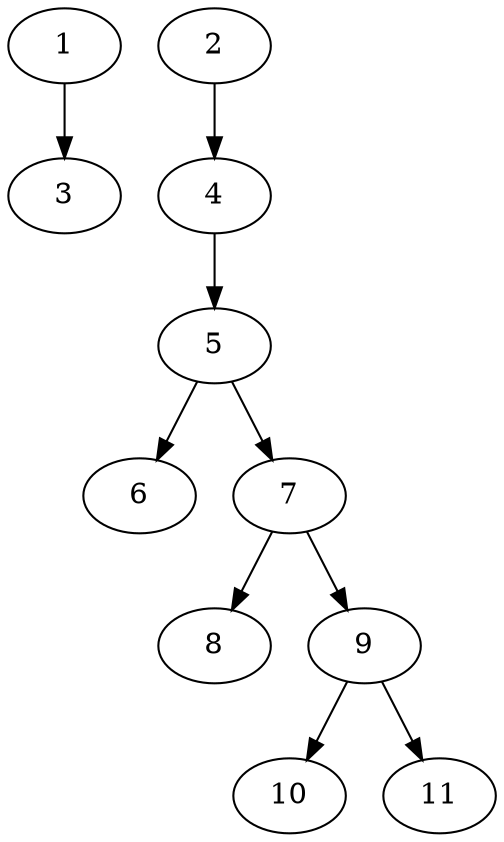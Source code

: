 // DAG (tier=1-easy, mode=data, n=11, ccr=0.347, fat=0.438, density=0.231, regular=0.664, jump=0.024, mindata=1048576, maxdata=8388608)
// DAG automatically generated by daggen at Sun Aug 24 16:33:32 2025
// /home/ermia/Project/Environments/daggen/bin/daggen --dot --ccr 0.347 --fat 0.438 --regular 0.664 --density 0.231 --jump 0.024 --mindata 1048576 --maxdata 8388608 -n 11 
digraph G {
  1 [size="9816619740775317504", alpha="0.13", expect_size="4908309870387658752"]
  1 -> 3 [size ="36677351374848"]
  2 [size="250211953452820096", alpha="0.00", expect_size="125105976726410048"]
  2 -> 4 [size ="91241245048832"]
  3 [size="319914702982491406336", alpha="0.09", expect_size="159957351491245703168"]
  4 [size="6341383504750266", alpha="0.15", expect_size="3170691752375133"]
  4 -> 5 [size ="357697794867200"]
  5 [size="8230430135738588", alpha="0.13", expect_size="4115215067869294"]
  5 -> 6 [size ="277155447570432"]
  5 -> 7 [size ="277155447570432"]
  6 [size="160537265355510208", alpha="0.07", expect_size="80268632677755104"]
  7 [size="754499572517808896", alpha="0.03", expect_size="377249786258904448"]
  7 -> 8 [size ="327051156389888"]
  7 -> 9 [size ="327051156389888"]
  8 [size="71911581235590201344", alpha="0.11", expect_size="35955790617795100672"]
  9 [size="73114305779757520", alpha="0.11", expect_size="36557152889878760"]
  9 -> 10 [size ="54077337632768"]
  9 -> 11 [size ="54077337632768"]
  10 [size="66728966283952390144", alpha="0.04", expect_size="33364483141976195072"]
  11 [size="359524926712149180416", alpha="0.12", expect_size="179762463356074590208"]
}